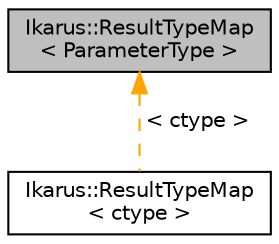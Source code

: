 digraph "Ikarus::ResultTypeMap&lt; ParameterType &gt;"
{
 // LATEX_PDF_SIZE
  edge [fontname="Helvetica",fontsize="10",labelfontname="Helvetica",labelfontsize="10"];
  node [fontname="Helvetica",fontsize="10",shape=record];
  Node1 [label="Ikarus::ResultTypeMap\l\< ParameterType \>",height=0.2,width=0.4,color="black", fillcolor="grey75", style="filled", fontcolor="black",tooltip="Class representing a map of result types to result arrays."];
  Node1 -> Node2 [dir="back",color="orange",fontsize="10",style="dashed",label=" \< ctype \>" ];
  Node2 [label="Ikarus::ResultTypeMap\l\< ctype \>",height=0.2,width=0.4,color="black", fillcolor="white", style="filled",URL="$a01258.html",tooltip=" "];
}

